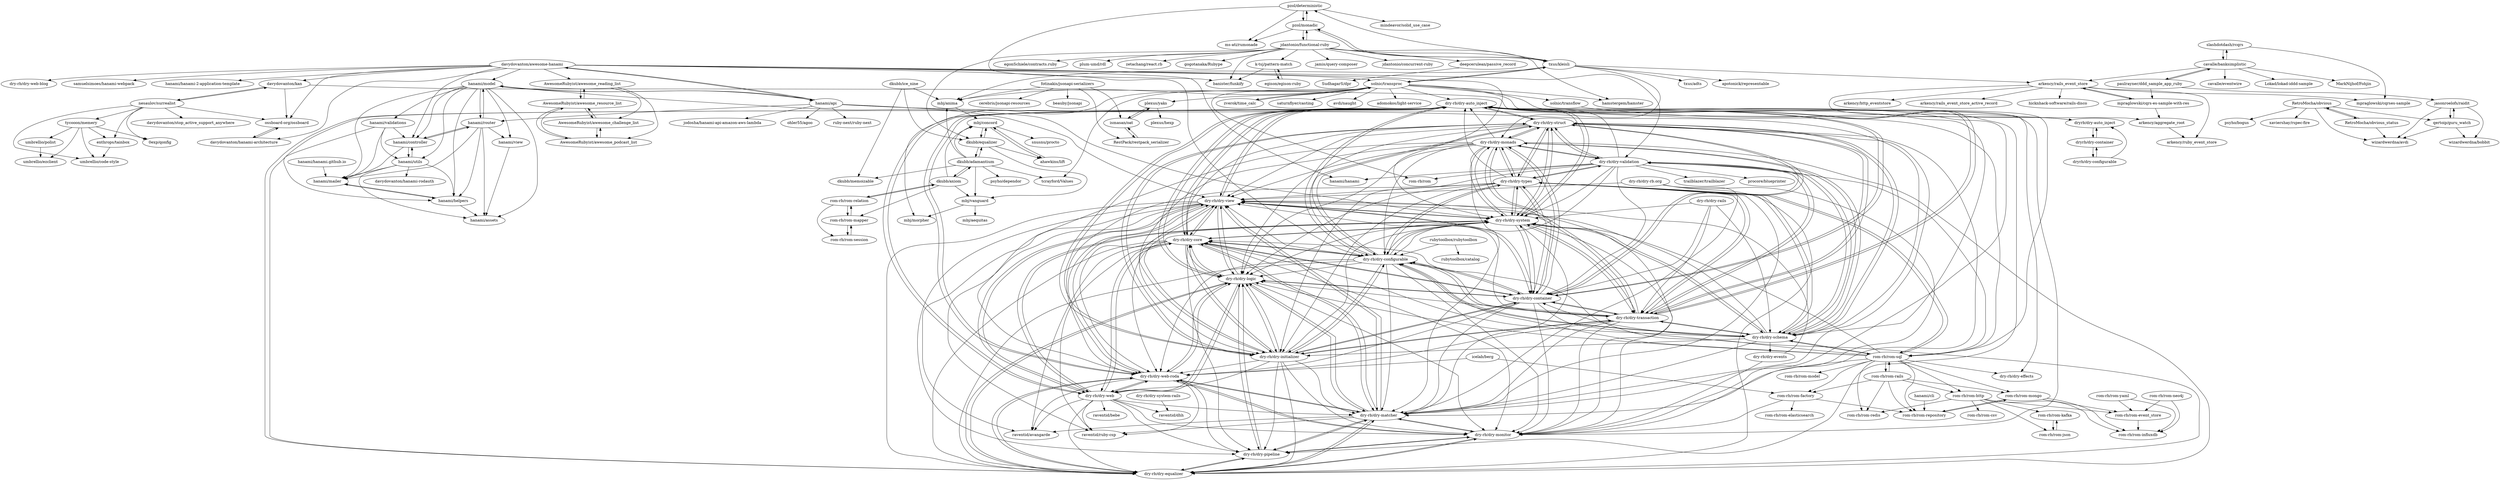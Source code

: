digraph G {
"pzol/deterministic" -> "pzol/monadic"
"pzol/deterministic" -> "ms-ati/rumonade"
"pzol/deterministic" -> "banister/funkify"
"pzol/deterministic" -> "mindeavor/solid_use_case"
"txus/kleisli" -> "solnic/transproc"
"txus/kleisli" -> "dry-rb/dry-monads"
"txus/kleisli" -> "pzol/monadic"
"txus/kleisli" -> "txus/adts"
"txus/kleisli" -> "pzol/deterministic"
"txus/kleisli" -> "arkency/rails_event_store"
"txus/kleisli" -> "apotonick/representable" ["e"=1]
"txus/kleisli" -> "mbj/anima"
"dry-rb/dry-validation" -> "dry-rb/dry-types"
"dry-rb/dry-validation" -> "dry-rb/dry-schema"
"dry-rb/dry-validation" -> "dry-rb/dry-monads"
"dry-rb/dry-validation" -> "dry-rb/dry-struct"
"dry-rb/dry-validation" -> "dry-rb/dry-transaction"
"dry-rb/dry-validation" -> "dry-rb/dry-system"
"dry-rb/dry-validation" -> "dry-rb/dry-configurable"
"dry-rb/dry-validation" -> "dry-rb/dry-container"
"dry-rb/dry-validation" -> "rom-rb/rom" ["e"=1]
"dry-rb/dry-validation" -> "trailblazer/trailblazer" ["e"=1]
"dry-rb/dry-validation" -> "hanami/hanami" ["e"=1]
"dry-rb/dry-validation" -> "dry-rb/dry-initializer"
"dry-rb/dry-validation" -> "dry-rb/dry-auto_inject"
"dry-rb/dry-validation" -> "rom-rb/rom-sql"
"dry-rb/dry-validation" -> "procore/blueprinter" ["e"=1]
"davydovanton/awesome-hanami" -> "ossboard-org/ossboard"
"davydovanton/awesome-hanami" -> "davydovanton/hanami-architecture"
"davydovanton/awesome-hanami" -> "hanami/model"
"davydovanton/awesome-hanami" -> "hanami/hanami" ["e"=1]
"davydovanton/awesome-hanami" -> "hanami/api"
"davydovanton/awesome-hanami" -> "AwesomeRubyist/awesome_reading_list"
"davydovanton/awesome-hanami" -> "dry-rb/dry-configurable"
"davydovanton/awesome-hanami" -> "davydovanton/kan"
"davydovanton/awesome-hanami" -> "solnic/transproc"
"davydovanton/awesome-hanami" -> "dry-rb/dry-web-blog"
"davydovanton/awesome-hanami" -> "samuelsimoes/hanami-webpack"
"davydovanton/awesome-hanami" -> "dry-rb/dry-system"
"davydovanton/awesome-hanami" -> "hanami/hanami-2-application-template"
"davydovanton/awesome-hanami" -> "dry-rb/dry-validation"
"davydovanton/awesome-hanami" -> "hanami/controller"
"dry-rb/dry-auto_inject" -> "dry-rb/dry-container"
"dry-rb/dry-auto_inject" -> "dry-rb/dry-matcher"
"dry-rb/dry-auto_inject" -> "dry-rb/dry-monitor"
"dry-rb/dry-auto_inject" -> "dry-rb/dry-equalizer"
"dry-rb/dry-auto_inject" -> "dry-rb/dry-web-roda"
"dry-rb/dry-auto_inject" -> "dry-rb/dry-logic"
"dry-rb/dry-auto_inject" -> "dry-rb/dry-view"
"dry-rb/dry-auto_inject" -> "dry-rb/dry-initializer"
"dry-rb/dry-auto_inject" -> "dry-rb/dry-configurable"
"dry-rb/dry-auto_inject" -> "dry-rb/dry-system"
"dry-rb/dry-auto_inject" -> "dry-rb/dry-web"
"dry-rb/dry-auto_inject" -> "dry-rb/dry-core"
"dry-rb/dry-auto_inject" -> "dry-rb/dry-transaction"
"dry-rb/dry-auto_inject" -> "dry-rb/dry-pipeline"
"dry-rb/dry-auto_inject" -> "dry-rb/dry-struct"
"dry-rb/dry-system" -> "dry-rb/dry-configurable"
"dry-rb/dry-system" -> "dry-rb/dry-container"
"dry-rb/dry-system" -> "dry-rb/dry-view"
"dry-rb/dry-system" -> "dry-rb/dry-struct"
"dry-rb/dry-system" -> "dry-rb/dry-auto_inject"
"dry-rb/dry-system" -> "dry-rb/dry-matcher"
"dry-rb/dry-system" -> "dry-rb/dry-web-roda"
"dry-rb/dry-system" -> "dry-rb/dry-web"
"dry-rb/dry-system" -> "dry-rb/dry-core"
"dry-rb/dry-system" -> "dry-rb/dry-monitor"
"dry-rb/dry-system" -> "dry-rb/dry-schema"
"dry-rb/dry-system" -> "dry-rb/dry-monads"
"dry-rb/dry-system" -> "dry-rb/dry-logic"
"dry-rb/dry-system" -> "dry-rb/dry-types"
"dry-rb/dry-system" -> "dry-rb/dry-transaction"
"hanami/api" -> "hanami/model"
"hanami/api" -> "dry-rb/dry-system"
"hanami/api" -> "hanami/router"
"hanami/api" -> "rom-rb/rom-sql"
"hanami/api" -> "dry-rb/dry-schema"
"hanami/api" -> "ohler55/agoo" ["e"=1]
"hanami/api" -> "ruby-next/ruby-next" ["e"=1]
"hanami/api" -> "jodosha/hanami-api-amazon-aws-lambda"
"hanami/api" -> "davydovanton/awesome-hanami"
"hanami/model" -> "hanami/controller"
"hanami/model" -> "hanami/router"
"hanami/model" -> "hanami/utils"
"hanami/model" -> "hanami/view"
"hanami/model" -> "hanami/mailer"
"hanami/model" -> "hanami/validations"
"hanami/model" -> "hanami/helpers"
"hanami/model" -> "hanami/api"
"hanami/model" -> "dry-rb/dry-view"
"hanami/model" -> "hanami/assets"
"dry-rb/dry-types" -> "dry-rb/dry-struct"
"dry-rb/dry-types" -> "dry-rb/dry-schema"
"dry-rb/dry-types" -> "dry-rb/dry-monads"
"dry-rb/dry-types" -> "dry-rb/dry-validation"
"dry-rb/dry-types" -> "dry-rb/dry-container"
"dry-rb/dry-types" -> "dry-rb/dry-system"
"dry-rb/dry-types" -> "dry-rb/dry-configurable"
"dry-rb/dry-types" -> "dry-rb/dry-transaction"
"dry-rb/dry-types" -> "dry-rb/dry-auto_inject"
"dry-rb/dry-types" -> "rom-rb/rom-sql"
"dry-rb/dry-types" -> "dry-rb/dry-initializer"
"dry-rb/dry-types" -> "dry-rb/dry-logic"
"dry-rb/dry-types" -> "dry-rb/dry-web-roda"
"dry-rb/dry-types" -> "dry-rb/dry-view"
"dry-rb/dry-types" -> "dry-rb/dry-matcher"
"ossboard-org/ossboard" -> "davydovanton/hanami-architecture"
"jdantonio/functional-ruby" -> "banister/funkify"
"jdantonio/functional-ruby" -> "pzol/monadic"
"jdantonio/functional-ruby" -> "k-tsj/pattern-match"
"jdantonio/functional-ruby" -> "hamstergem/hamster" ["e"=1]
"jdantonio/functional-ruby" -> "jamis/query-composer"
"jdantonio/functional-ruby" -> "jdantonio/concurrent-ruby" ["e"=1]
"jdantonio/functional-ruby" -> "txus/kleisli"
"jdantonio/functional-ruby" -> "deepcerulean/passive_record"
"jdantonio/functional-ruby" -> "dkubb/equalizer"
"jdantonio/functional-ruby" -> "egonSchiele/contracts.ruby" ["e"=1]
"jdantonio/functional-ruby" -> "plum-umd/rdl" ["e"=1]
"jdantonio/functional-ruby" -> "zetachang/react.rb" ["e"=1]
"jdantonio/functional-ruby" -> "gogotanaka/Rubype"
"dry-rb/dry-core" -> "dry-rb/dry-matcher"
"dry-rb/dry-core" -> "dry-rb/dry-logic"
"dry-rb/dry-core" -> "dry-rb/dry-monitor"
"dry-rb/dry-core" -> "dry-rb/dry-view"
"dry-rb/dry-core" -> "dry-rb/dry-container"
"dry-rb/dry-core" -> "dry-rb/dry-equalizer"
"dry-rb/dry-core" -> "raventid/ruby-csp" ["e"=1]
"dry-rb/dry-core" -> "dry-rb/dry-auto_inject"
"dry-rb/dry-core" -> "raventid/avangarde" ["e"=1]
"dry-rb/dry-core" -> "dry-rb/dry-web"
"dry-rb/dry-core" -> "dry-rb/dry-system"
"dry-rb/dry-core" -> "dry-rb/dry-web-roda"
"dry-rb/dry-core" -> "dry-rb/dry-initializer"
"dry-rb/dry-core" -> "dry-rb/dry-configurable"
"dry-rb/dry-core" -> "dry-rb/dry-pipeline"
"dry-rb/dry-monads" -> "dry-rb/dry-transaction"
"dry-rb/dry-monads" -> "dry-rb/dry-types"
"dry-rb/dry-monads" -> "dry-rb/dry-schema"
"dry-rb/dry-monads" -> "dry-rb/dry-system"
"dry-rb/dry-monads" -> "dry-rb/dry-struct"
"dry-rb/dry-monads" -> "dry-rb/dry-validation"
"dry-rb/dry-monads" -> "dry-rb/dry-container"
"dry-rb/dry-monads" -> "dry-rb/dry-initializer"
"dry-rb/dry-monads" -> "dry-rb/dry-configurable"
"dry-rb/dry-monads" -> "dry-rb/dry-matcher"
"dry-rb/dry-monads" -> "dry-rb/dry-view"
"dry-rb/dry-monads" -> "dry-rb/dry-logic"
"dry-rb/dry-monads" -> "dry-rb/dry-auto_inject"
"dry-rb/dry-monads" -> "dry-rb/dry-web-roda"
"dry-rb/dry-monads" -> "dry-rb/dry-equalizer"
"dry-rb/dry-struct" -> "dry-rb/dry-types"
"dry-rb/dry-struct" -> "dry-rb/dry-schema"
"dry-rb/dry-struct" -> "dry-rb/dry-system"
"dry-rb/dry-struct" -> "dry-rb/dry-configurable"
"dry-rb/dry-struct" -> "dry-rb/dry-container"
"dry-rb/dry-struct" -> "dry-rb/dry-initializer"
"dry-rb/dry-struct" -> "dry-rb/dry-logic"
"dry-rb/dry-struct" -> "dry-rb/dry-monads"
"dry-rb/dry-struct" -> "dry-rb/dry-core"
"dry-rb/dry-struct" -> "dry-rb/dry-matcher"
"dry-rb/dry-struct" -> "dry-rb/dry-validation"
"dry-rb/dry-struct" -> "dry-rb/dry-auto_inject"
"dry-rb/dry-struct" -> "dry-rb/dry-transaction"
"dry-rb/dry-struct" -> "dry-rb/dry-view"
"dry-rb/dry-struct" -> "dry-rb/dry-monitor"
"davydovanton/hanami-architecture" -> "ossboard-org/ossboard"
"hanami/cli" -> "rom-rb/rom-repository"
"nesaulov/surrealist" -> "enthrops/tainbox"
"nesaulov/surrealist" -> "0exp/qonfig"
"nesaulov/surrealist" -> "davydovanton/kan"
"nesaulov/surrealist" -> "ossboard-org/ossboard"
"nesaulov/surrealist" -> "umbrellio/code-style"
"nesaulov/surrealist" -> "tycooon/memery"
"nesaulov/surrealist" -> "davydovanton/stop_active_support_anywhere"
"tycooon/memery" -> "enthrops/tainbox"
"tycooon/memery" -> "umbrellio/ezclient"
"tycooon/memery" -> "umbrellio/code-style"
"tycooon/memery" -> "umbrellio/polist"
"tycooon/memery" -> "0exp/qonfig"
"dry-rb/dry-pipeline" -> "dry-rb/dry-monitor"
"dry-rb/dry-pipeline" -> "dry-rb/dry-matcher"
"dry-rb/dry-pipeline" -> "dry-rb/dry-equalizer"
"dry-rb/dry-pipeline" -> "dry-rb/dry-logic"
"solnic/transproc" -> "txus/kleisli"
"solnic/transproc" -> "zverok/time_calc"
"solnic/transproc" -> "solnic/transflow"
"solnic/transproc" -> "saturnflyer/casting" ["e"=1]
"solnic/transproc" -> "rom-rb/rom-sql"
"solnic/transproc" -> "hamstergem/hamster" ["e"=1]
"solnic/transproc" -> "dryrb/dry-auto_inject"
"solnic/transproc" -> "rom-rb/rom" ["e"=1]
"solnic/transproc" -> "tcrayford/Values" ["e"=1]
"solnic/transproc" -> "dry-rb/dry-auto_inject"
"solnic/transproc" -> "mbj/anima"
"solnic/transproc" -> "avdi/naught" ["e"=1]
"solnic/transproc" -> "adomokos/light-service" ["e"=1]
"solnic/transproc" -> "plexus/yaks"
"solnic/transproc" -> "mbj/morpher"
"zverok/time_calc" -> "solnic/transproc"
"hanami/hanami.github.io" -> "hanami/mailer"
"cavalle/banksimplistic" -> "slashdotdash/rcqrs"
"cavalle/banksimplistic" -> "paulrayner/ddd_sample_app_ruby"
"cavalle/banksimplistic" -> "cavalle/eventwire"
"cavalle/banksimplistic" -> "Lokad/lokad-iddd-sample" ["e"=1]
"cavalle/banksimplistic" -> "arkency/rails_event_store"
"cavalle/banksimplistic" -> "MarkNijhof/Fohjin" ["e"=1]
"pzol/monadic" -> "pzol/deterministic"
"pzol/monadic" -> "ms-ati/rumonade"
"pzol/monadic" -> "jdantonio/functional-ruby"
"pzol/monadic" -> "txus/kleisli"
"slashdotdash/rcqrs" -> "cavalle/banksimplistic"
"slashdotdash/rcqrs" -> "mpraglowski/cqrses-sample"
"jasonroelofs/raidit" -> "wizardwerdna/avdi"
"jasonroelofs/raidit" -> "wizardwerdna/bobbit"
"jasonroelofs/raidit" -> "qertoip/guru_watch"
"rubytoolbox/rubytoolbox" -> "rubytoolbox/catalog"
"rubytoolbox/rubytoolbox" -> "dry-rb/dry-configurable"
"RetroMocha/obvious" -> "RetroMocha/obvious_status"
"RetroMocha/obvious" -> "qertoip/guru_watch"
"RetroMocha/obvious" -> "xaviershay/rspec-fire" ["e"=1]
"RetroMocha/obvious" -> "psyho/bogus" ["e"=1]
"RetroMocha/obvious" -> "wizardwerdna/avdi"
"dry-rb/dry-events" -> "dry-rb/dry-monitor"
"dry-rb/dry-events" -> "dry-rb/dry-view"
"hanami/utils" -> "hanami/assets"
"hanami/utils" -> "hanami/mailer"
"hanami/utils" -> "hanami/helpers"
"hanami/utils" -> "davydovanton/hanami-rodauth"
"hanami/utils" -> "hanami/controller"
"dkubb/ice_nine" -> "dkubb/memoizable"
"dkubb/ice_nine" -> "mbj/anima"
"dkubb/ice_nine" -> "dkubb/equalizer"
"RetroMocha/obvious_status" -> "RetroMocha/obvious"
"RetroMocha/obvious_status" -> "wizardwerdna/avdi"
"dry-rb/dry-configurable" -> "dry-rb/dry-container"
"dry-rb/dry-configurable" -> "dry-rb/dry-system"
"dry-rb/dry-configurable" -> "dry-rb/dry-auto_inject"
"dry-rb/dry-configurable" -> "dry-rb/dry-struct"
"dry-rb/dry-configurable" -> "dry-rb/dry-matcher"
"dry-rb/dry-configurable" -> "dry-rb/dry-schema"
"dry-rb/dry-configurable" -> "dry-rb/dry-transaction"
"dry-rb/dry-configurable" -> "dry-rb/dry-monitor"
"dry-rb/dry-configurable" -> "dry-rb/dry-core"
"dry-rb/dry-configurable" -> "dry-rb/dry-view"
"dry-rb/dry-configurable" -> "dry-rb/dry-equalizer"
"dry-rb/dry-configurable" -> "dry-rb/dry-web-roda"
"dry-rb/dry-configurable" -> "dry-rb/dry-logic"
"dry-rb/dry-configurable" -> "dry-rb/dry-types"
"dry-rb/dry-configurable" -> "dry-rb/dry-initializer"
"ahawkins/lift" -> "mbj/concord"
"dkubb/equalizer" -> "mbj/concord"
"dkubb/equalizer" -> "dkubb/adamantium"
"dkubb/equalizer" -> "mbj/vanguard"
"dkubb/equalizer" -> "ahawkins/lift"
"RestPack/restpack_serializer" -> "ismasan/oat"
"dry-rb/dry-initializer" -> "dry-rb/dry-monitor"
"dry-rb/dry-initializer" -> "dry-rb/dry-auto_inject"
"dry-rb/dry-initializer" -> "dry-rb/dry-matcher"
"dry-rb/dry-initializer" -> "dry-rb/dry-view"
"dry-rb/dry-initializer" -> "dry-rb/dry-logic"
"dry-rb/dry-initializer" -> "dry-rb/dry-web-roda"
"dry-rb/dry-initializer" -> "dry-rb/dry-equalizer"
"dry-rb/dry-initializer" -> "dry-rb/dry-transaction"
"dry-rb/dry-initializer" -> "dry-rb/dry-core"
"dry-rb/dry-initializer" -> "dry-rb/dry-struct"
"dry-rb/dry-initializer" -> "dry-rb/dry-container"
"dry-rb/dry-initializer" -> "dry-rb/dry-web"
"dry-rb/dry-initializer" -> "dry-rb/dry-pipeline"
"dry-rb/dry-initializer" -> "dry-rb/dry-system"
"dry-rb/dry-initializer" -> "dry-rb/dry-configurable"
"dry-rb/dry-monitor" -> "dry-rb/dry-matcher"
"dry-rb/dry-monitor" -> "dry-rb/dry-pipeline"
"dry-rb/dry-monitor" -> "dry-rb/dry-equalizer"
"dry-rb/dry-monitor" -> "dry-rb/dry-web-roda"
"dry-rb/dry-rails" -> "dry-rb/dry-container"
"dry-rb/dry-rails" -> "dry-rb/dry-system"
"dry-rb/dry-rails" -> "dry-rb/dry-transaction"
"dry-rb/dry-rails" -> "dry-rb/dry-schema"
"dry-rb/dry-schema" -> "dry-rb/dry-struct"
"dry-rb/dry-schema" -> "dry-rb/dry-types"
"dry-rb/dry-schema" -> "dry-rb/dry-validation"
"dry-rb/dry-schema" -> "dry-rb/dry-configurable"
"dry-rb/dry-schema" -> "dry-rb/dry-monads"
"dry-rb/dry-schema" -> "dry-rb/dry-system"
"dry-rb/dry-schema" -> "dry-rb/dry-transaction"
"dry-rb/dry-schema" -> "dry-rb/dry-view"
"dry-rb/dry-schema" -> "dry-rb/dry-matcher"
"dry-rb/dry-schema" -> "dry-rb/dry-container"
"dry-rb/dry-schema" -> "dry-rb/dry-auto_inject"
"dry-rb/dry-schema" -> "dry-rb/dry-initializer"
"dry-rb/dry-schema" -> "dry-rb/dry-events"
"dry-rb/dry-schema" -> "dry-rb/dry-core"
"dry-rb/dry-schema" -> "rom-rb/rom-sql"
"dry-rb/dry-transaction" -> "dry-rb/dry-container"
"dry-rb/dry-transaction" -> "dry-rb/dry-monads"
"dry-rb/dry-transaction" -> "dry-rb/dry-configurable"
"dry-rb/dry-transaction" -> "dry-rb/dry-matcher"
"dry-rb/dry-transaction" -> "dry-rb/dry-initializer"
"dry-rb/dry-transaction" -> "dry-rb/dry-view"
"dry-rb/dry-transaction" -> "dry-rb/dry-auto_inject"
"dry-rb/dry-transaction" -> "dry-rb/dry-system"
"dry-rb/dry-transaction" -> "dry-rb/dry-logic"
"dry-rb/dry-transaction" -> "dry-rb/dry-schema"
"dry-rb/dry-transaction" -> "dry-rb/dry-struct"
"dry-rb/dry-transaction" -> "dry-rb/dry-types"
"dry-rb/dry-transaction" -> "dry-rb/dry-monitor"
"dry-rb/dry-transaction" -> "dry-rb/dry-web-roda"
"dry-rb/dry-transaction" -> "dry-rb/dry-validation"
"dry-rb/dry-view" -> "dry-rb/dry-monitor"
"dry-rb/dry-view" -> "dry-rb/dry-matcher"
"dry-rb/dry-view" -> "dry-rb/dry-web-roda"
"dry-rb/dry-view" -> "dry-rb/dry-web"
"dry-rb/dry-view" -> "dry-rb/dry-equalizer"
"dry-rb/dry-view" -> "dry-rb/dry-core"
"dry-rb/dry-view" -> "dry-rb/dry-pipeline"
"dry-rb/dry-view" -> "dry-rb/dry-auto_inject"
"dry-rb/dry-view" -> "dry-rb/dry-logic"
"dry-rb/dry-view" -> "dry-rb/dry-system"
"dry-rb/dry-view" -> "dry-rb/dry-initializer"
"dry-rb/dry-view" -> "raventid/ruby-csp" ["e"=1]
"dry-rb/dry-view" -> "raventid/avangarde" ["e"=1]
"dry-rb/dry-view" -> "dry-rb/dry-container"
"dry-rb/dry-web-roda" -> "dry-rb/dry-monitor"
"dry-rb/dry-web-roda" -> "dry-rb/dry-view"
"dry-rb/dry-web-roda" -> "dry-rb/dry-matcher"
"dry-rb/dry-web-roda" -> "dry-rb/dry-web"
"dry-rb/dry-web-roda" -> "dry-rb/dry-pipeline"
"dry-rb/dry-web-roda" -> "dry-rb/dry-equalizer"
"dry-rb/dry-web-roda" -> "dry-rb/dry-auto_inject"
"dry-rb/dry-web-roda" -> "dry-rb/dry-logic"
"dry-rb/dry-web-roda" -> "raventid/ruby-csp" ["e"=1]
"dry-rb/dry-web-roda" -> "raventid/avangarde" ["e"=1]
"dryrb/dry-auto_inject" -> "dryrb/dry-container"
"dryrb/dry-container" -> "dryrb/dry-auto_inject"
"dryrb/dry-container" -> "dryrb/dry-configurable"
"hanami/validations" -> "hanami/utils"
"hanami/validations" -> "hanami/helpers"
"hanami/validations" -> "hanami/mailer"
"hanami/validations" -> "hanami/controller"
"icelab/berg" -> "dry-rb/dry-web-roda"
"icelab/berg" -> "rom-rb/rom-factory"
"mbj/anima" -> "mbj/concord"
"rom-rb/rom-factory" -> "dry-rb/dry-monitor"
"rom-rb/rom-factory" -> "rom-rb/rom-elasticsearch"
"rom-rb/rom-factory" -> "rom-rb/rom-repository"
"rom-rb/rom-http" -> "rom-rb/rom-redis"
"rom-rb/rom-http" -> "rom-rb/rom-kafka"
"rom-rb/rom-http" -> "rom-rb/rom-influxdb"
"rom-rb/rom-http" -> "rom-rb/rom-json"
"rom-rb/rom-http" -> "rom-rb/rom-event_store"
"rom-rb/rom-http" -> "rom-rb/rom-csv"
"rom-rb/rom-json" -> "rom-rb/rom-kafka"
"rom-rb/rom-kafka" -> "rom-rb/rom-json"
"rom-rb/rom-mapper" -> "rom-rb/rom-session"
"rom-rb/rom-mapper" -> "rom-rb/rom-relation"
"rom-rb/rom-rails" -> "rom-rb/rom-sql"
"rom-rb/rom-rails" -> "rom-rb/rom-http"
"rom-rb/rom-rails" -> "rom-rb/rom-mongo"
"rom-rb/rom-rails" -> "rom-rb/rom-repository"
"rom-rb/rom-rails" -> "rom-rb/rom-factory"
"rom-rb/rom-rails" -> "rom-rb/rom-redis"
"rom-rb/rom-sql" -> "rom-rb/rom-rails"
"rom-rb/rom-sql" -> "rom-rb/rom-repository"
"rom-rb/rom-sql" -> "rom-rb/rom-http"
"rom-rb/rom-sql" -> "rom-rb/rom-mongo"
"rom-rb/rom-sql" -> "rom-rb/rom-factory"
"rom-rb/rom-sql" -> "dry-rb/dry-system"
"rom-rb/rom-sql" -> "dry-rb/dry-effects"
"rom-rb/rom-sql" -> "dry-rb/dry-logic"
"rom-rb/rom-sql" -> "rom-rb/rom-model"
"rom-rb/rom-sql" -> "dry-rb/dry-matcher"
"rom-rb/rom-sql" -> "dry-rb/dry-configurable"
"rom-rb/rom-sql" -> "dry-rb/dry-schema"
"rom-rb/rom-sql" -> "rom-rb/rom-redis"
"rom-rb/rom-sql" -> "dry-rb/dry-types"
"rom-rb/rom-sql" -> "dry-rb/dry-core"
"solnic/transflow" -> "dryrb/dry-auto_inject"
"arkency/rails_event_store" -> "mpraglowski/cqrs-es-sample-with-res"
"arkency/rails_event_store" -> "arkency/aggregate_root"
"arkency/rails_event_store" -> "arkency/ruby_event_store"
"arkency/rails_event_store" -> "arkency/http_eventstore"
"arkency/rails_event_store" -> "mpraglowski/cqrses-sample"
"arkency/rails_event_store" -> "arkency/rails_event_store_active_record"
"arkency/rails_event_store" -> "hicknhack-software/rails-disco"
"hanami/controller" -> "hanami/mailer"
"hanami/controller" -> "hanami/router"
"hanami/controller" -> "hanami/utils"
"hanami/view" -> "hanami/assets"
"davydovanton/kan" -> "ossboard-org/ossboard"
"davydovanton/kan" -> "nesaulov/surrealist"
"davydovanton/kan" -> "dry-rb/dry-effects"
"qertoip/guru_watch" -> "wizardwerdna/bobbit"
"qertoip/guru_watch" -> "jasonroelofs/raidit"
"qertoip/guru_watch" -> "wizardwerdna/avdi"
"paulrayner/ddd_sample_app_ruby" -> "cavalle/banksimplistic"
"paulrayner/ddd_sample_app_ruby" -> "jasonroelofs/raidit"
"paulrayner/ddd_sample_app_ruby" -> "mpraglowski/cqrs-es-sample-with-res"
"deepcerulean/passive_record" -> "SudhagarS/dpr"
"mbj/concord" -> "ahawkins/lift"
"mbj/concord" -> "snusnu/procto"
"mbj/concord" -> "dkubb/equalizer"
"plexus/yaks" -> "ismasan/oat"
"plexus/yaks" -> "plexus/hexp"
"AwesomeRubyist/awesome_reading_list" -> "AwesomeRubyist/awesome_resource_list"
"AwesomeRubyist/awesome_reading_list" -> "AwesomeRubyist/awesome_podcast_list"
"AwesomeRubyist/awesome_reading_list" -> "AwesomeRubyist/awesome_challenge_list"
"fotinakis/jsonapi-serializers" -> "cerebris/jsonapi-resources" ["e"=1]
"fotinakis/jsonapi-serializers" -> "RestPack/restpack_serializer"
"fotinakis/jsonapi-serializers" -> "beauby/jsonapi"
"fotinakis/jsonapi-serializers" -> "mbj/anima"
"fotinakis/jsonapi-serializers" -> "ismasan/oat"
"ismasan/oat" -> "RestPack/restpack_serializer"
"ismasan/oat" -> "plexus/yaks"
"k-tsj/pattern-match" -> "egison/egison-ruby"
"k-tsj/pattern-match" -> "banister/funkify"
"dry-rb/dry-system-rails" -> "raventid/dhh"
"dkubb/adamantium" -> "dkubb/equalizer"
"dkubb/adamantium" -> "mbj/concord"
"dkubb/adamantium" -> "dkubb/axiom"
"dkubb/adamantium" -> "mbj/anima"
"dkubb/adamantium" -> "mbj/vanguard"
"dkubb/adamantium" -> "dkubb/memoizable"
"dkubb/adamantium" -> "psyho/dependor" ["e"=1]
"dkubb/adamantium" -> "tcrayford/Values" ["e"=1]
"dry-rb/dry-equalizer" -> "dry-rb/dry-matcher"
"dry-rb/dry-equalizer" -> "dry-rb/dry-monitor"
"dry-rb/dry-equalizer" -> "dry-rb/dry-logic"
"dry-rb/dry-equalizer" -> "dry-rb/dry-pipeline"
"dry-rb/dry-equalizer" -> "dry-rb/dry-web-roda"
"dry-rb/dry-equalizer" -> "dry-rb/dry-auto_inject"
"dry-rb/dry-web" -> "dry-rb/dry-monitor"
"dry-rb/dry-web" -> "dry-rb/dry-web-roda"
"dry-rb/dry-web" -> "dry-rb/dry-view"
"dry-rb/dry-web" -> "dry-rb/dry-matcher"
"dry-rb/dry-web" -> "dry-rb/dry-equalizer"
"dry-rb/dry-web" -> "dry-rb/dry-pipeline"
"dry-rb/dry-web" -> "dry-rb/dry-logic"
"dry-rb/dry-web" -> "dry-rb/dry-auto_inject"
"dry-rb/dry-web" -> "dry-rb/dry-core"
"dry-rb/dry-web" -> "dry-rb/dry-system"
"dry-rb/dry-web" -> "raventid/ruby-csp" ["e"=1]
"dry-rb/dry-web" -> "raventid/dhh"
"dry-rb/dry-web" -> "raventid/avangarde" ["e"=1]
"dry-rb/dry-web" -> "raventid/bebe" ["e"=1]
"hanami/router" -> "hanami/controller"
"hanami/router" -> "hanami/mailer"
"hanami/router" -> "hanami/helpers"
"hanami/router" -> "hanami/model"
"hanami/router" -> "hanami/view"
"hanami/router" -> "hanami/assets"
"dry-rb/dry-logic" -> "dry-rb/dry-matcher"
"dry-rb/dry-logic" -> "dry-rb/dry-equalizer"
"dry-rb/dry-logic" -> "dry-rb/dry-monitor"
"dry-rb/dry-logic" -> "dry-rb/dry-pipeline"
"dry-rb/dry-logic" -> "dry-rb/dry-core"
"dry-rb/dry-logic" -> "dry-rb/dry-web-roda"
"dry-rb/dry-logic" -> "dry-rb/dry-auto_inject"
"dry-rb/dry-logic" -> "dry-rb/dry-view"
"dry-rb/dry-logic" -> "dry-rb/dry-web"
"dry-rb/dry-logic" -> "dry-rb/dry-initializer"
"dry-rb/dry-logic" -> "dry-rb/dry-container"
"hanami/mailer" -> "hanami/helpers"
"rom-rb/rom-relation" -> "rom-rb/rom-mapper"
"rom-rb/rom-relation" -> "rom-rb/rom-session"
"rom-rb/rom-relation" -> "dkubb/axiom"
"AwesomeRubyist/awesome_podcast_list" -> "AwesomeRubyist/awesome_resource_list"
"AwesomeRubyist/awesome_podcast_list" -> "AwesomeRubyist/awesome_challenge_list"
"AwesomeRubyist/awesome_resource_list" -> "AwesomeRubyist/awesome_podcast_list"
"AwesomeRubyist/awesome_resource_list" -> "AwesomeRubyist/awesome_reading_list"
"AwesomeRubyist/awesome_resource_list" -> "AwesomeRubyist/awesome_challenge_list"
"dry-rb/dry-container" -> "dry-rb/dry-auto_inject"
"dry-rb/dry-container" -> "dry-rb/dry-configurable"
"dry-rb/dry-container" -> "dry-rb/dry-transaction"
"dry-rb/dry-container" -> "dry-rb/dry-system"
"dry-rb/dry-container" -> "dry-rb/dry-core"
"dry-rb/dry-container" -> "dry-rb/dry-matcher"
"dry-rb/dry-container" -> "dry-rb/dry-view"
"dry-rb/dry-container" -> "dry-rb/dry-web-roda"
"dry-rb/dry-container" -> "dry-rb/dry-logic"
"dry-rb/dry-container" -> "dry-rb/dry-monitor"
"dry-rb/dry-container" -> "dry-rb/dry-struct"
"dry-rb/dry-container" -> "dry-rb/dry-initializer"
"dry-rb/dry-container" -> "dry-rb/dry-types"
"dry-rb/dry-container" -> "dry-rb/dry-monads"
"dry-rb/dry-container" -> "dry-rb/dry-equalizer"
"umbrellio/polist" -> "umbrellio/ezclient"
"rom-rb/rom-repository" -> "rom-rb/rom-mongo"
"dkubb/axiom" -> "mbj/vanguard"
"dkubb/axiom" -> "rom-rb/rom-relation"
"dkubb/axiom" -> "dkubb/adamantium"
"dkubb/axiom" -> "rom-rb/rom-mapper"
"dkubb/axiom" -> "mbj/concord"
"dry-rb/dry-rb.org" -> "dry-rb/dry-equalizer"
"dry-rb/dry-rb.org" -> "dry-rb/dry-matcher"
"dry-rb/dry-rb.org" -> "dry-rb/dry-monitor"
"dry-rb/dry-rb.org" -> "dry-rb/dry-view"
"dry-rb/dry-matcher" -> "dry-rb/dry-monitor"
"dry-rb/dry-matcher" -> "dry-rb/dry-equalizer"
"dry-rb/dry-matcher" -> "dry-rb/dry-logic"
"dry-rb/dry-matcher" -> "dry-rb/dry-pipeline"
"dry-rb/dry-matcher" -> "dry-rb/dry-core"
"dry-rb/dry-matcher" -> "dry-rb/dry-view"
"dry-rb/dry-matcher" -> "dry-rb/dry-web-roda"
"dry-rb/dry-matcher" -> "raventid/ruby-csp" ["e"=1]
"dry-rb/dry-matcher" -> "raventid/avangarde" ["e"=1]
"enthrops/tainbox" -> "umbrellio/code-style"
"dryrb/dry-configurable" -> "dryrb/dry-container"
"dryrb/dry-configurable" -> "dryrb/dry-auto_inject"
"egison/egison-ruby" -> "k-tsj/pattern-match"
"mpraglowski/cqrs-es-sample-with-res" -> "arkency/aggregate_root"
"mpraglowski/cqrs-es-sample-with-res" -> "arkency/rails_event_store"
"mbj/vanguard" -> "mbj/aequitas"
"mbj/vanguard" -> "mbj/morpher"
"AwesomeRubyist/awesome_challenge_list" -> "AwesomeRubyist/awesome_resource_list"
"AwesomeRubyist/awesome_challenge_list" -> "AwesomeRubyist/awesome_podcast_list"
"hanami/helpers" -> "hanami/assets"
"hanami/helpers" -> "hanami/mailer"
"rom-rb/rom-session" -> "rom-rb/rom-mapper"
"rom-rb/rom-mongo" -> "rom-rb/rom-influxdb"
"rom-rb/rom-mongo" -> "rom-rb/rom-repository"
"rom-rb/rom-mongo" -> "rom-rb/rom-event_store"
"rom-rb/rom-yaml" -> "rom-rb/rom-influxdb"
"rom-rb/rom-yaml" -> "rom-rb/rom-event_store"
"arkency/aggregate_root" -> "arkency/ruby_event_store"
"rom-rb/rom-event_store" -> "rom-rb/rom-influxdb"
"rom-rb/rom-neo4j" -> "rom-rb/rom-influxdb"
"rom-rb/rom-neo4j" -> "rom-rb/rom-event_store"
"pzol/deterministic" ["l"="7.444,-30.337"]
"pzol/monadic" ["l"="7.464,-30.352"]
"ms-ati/rumonade" ["l"="7.459,-30.324"]
"banister/funkify" ["l"="7.479,-30.306"]
"mindeavor/solid_use_case" ["l"="7.429,-30.309"]
"txus/kleisli" ["l"="7.432,-30.388"]
"solnic/transproc" ["l"="7.362,-30.409"]
"dry-rb/dry-monads" ["l"="7.284,-30.392"]
"txus/adts" ["l"="7.417,-30.366"]
"arkency/rails_event_store" ["l"="7.554,-30.495"]
"apotonick/representable" ["l"="8.55,-30.38"]
"mbj/anima" ["l"="7.465,-30.423"]
"dry-rb/dry-validation" ["l"="7.27,-30.366"]
"dry-rb/dry-types" ["l"="7.273,-30.405"]
"dry-rb/dry-schema" ["l"="7.255,-30.378"]
"dry-rb/dry-struct" ["l"="7.242,-30.378"]
"dry-rb/dry-transaction" ["l"="7.266,-30.386"]
"dry-rb/dry-system" ["l"="7.249,-30.389"]
"dry-rb/dry-configurable" ["l"="7.23,-30.387"]
"dry-rb/dry-container" ["l"="7.258,-30.396"]
"rom-rb/rom" ["l"="8.589,-30.579"]
"trailblazer/trailblazer" ["l"="8.474,-30.786"]
"hanami/hanami" ["l"="8.548,-30.782"]
"dry-rb/dry-initializer" ["l"="7.243,-30.397"]
"dry-rb/dry-auto_inject" ["l"="7.255,-30.407"]
"rom-rb/rom-sql" ["l"="7.259,-30.426"]
"procore/blueprinter" ["l"="8.298,-30.778"]
"davydovanton/awesome-hanami" ["l"="7.215,-30.336"]
"ossboard-org/ossboard" ["l"="7.163,-30.299"]
"davydovanton/hanami-architecture" ["l"="7.181,-30.307"]
"hanami/model" ["l"="7.239,-30.305"]
"hanami/api" ["l"="7.249,-30.337"]
"AwesomeRubyist/awesome_reading_list" ["l"="7.132,-30.341"]
"davydovanton/kan" ["l"="7.147,-30.314"]
"dry-rb/dry-web-blog" ["l"="7.175,-30.339"]
"samuelsimoes/hanami-webpack" ["l"="7.19,-30.325"]
"hanami/hanami-2-application-template" ["l"="7.202,-30.309"]
"hanami/controller" ["l"="7.226,-30.287"]
"dry-rb/dry-matcher" ["l"="7.234,-30.405"]
"dry-rb/dry-monitor" ["l"="7.221,-30.405"]
"dry-rb/dry-equalizer" ["l"="7.227,-30.412"]
"dry-rb/dry-web-roda" ["l"="7.235,-30.417"]
"dry-rb/dry-logic" ["l"="7.243,-30.41"]
"dry-rb/dry-view" ["l"="7.23,-30.397"]
"dry-rb/dry-web" ["l"="7.239,-30.427"]
"dry-rb/dry-core" ["l"="7.249,-30.415"]
"dry-rb/dry-pipeline" ["l"="7.223,-30.423"]
"hanami/router" ["l"="7.25,-30.291"]
"ohler55/agoo" ["l"="8.301,-30.807"]
"ruby-next/ruby-next" ["l"="8.221,-30.84"]
"jodosha/hanami-api-amazon-aws-lambda" ["l"="7.274,-30.318"]
"hanami/utils" ["l"="7.235,-30.262"]
"hanami/view" ["l"="7.273,-30.282"]
"hanami/mailer" ["l"="7.231,-30.273"]
"hanami/validations" ["l"="7.215,-30.268"]
"hanami/helpers" ["l"="7.243,-30.276"]
"hanami/assets" ["l"="7.257,-30.275"]
"jdantonio/functional-ruby" ["l"="7.503,-30.332"]
"k-tsj/pattern-match" ["l"="7.498,-30.281"]
"hamstergem/hamster" ["l"="8.495,-30.515"]
"jamis/query-composer" ["l"="7.54,-30.329"]
"jdantonio/concurrent-ruby" ["l"="8.582,-30.258"]
"deepcerulean/passive_record" ["l"="7.567,-30.312"]
"dkubb/equalizer" ["l"="7.518,-30.387"]
"egonSchiele/contracts.ruby" ["l"="8.488,-30.545"]
"plum-umd/rdl" ["l"="8.314,-30.646"]
"zetachang/react.rb" ["l"="-23.543,-41.786"]
"gogotanaka/Rubype" ["l"="7.538,-30.289"]
"raventid/ruby-csp" ["l"="-9.535,5.381"]
"raventid/avangarde" ["l"="-9.546,5.384"]
"hanami/cli" ["l"="7.193,-30.506"]
"rom-rb/rom-repository" ["l"="7.225,-30.472"]
"nesaulov/surrealist" ["l"="7.115,-30.282"]
"enthrops/tainbox" ["l"="7.111,-30.254"]
"0exp/qonfig" ["l"="7.09,-30.268"]
"umbrellio/code-style" ["l"="7.103,-30.263"]
"tycooon/memery" ["l"="7.09,-30.248"]
"davydovanton/stop_active_support_anywhere" ["l"="7.071,-30.284"]
"umbrellio/ezclient" ["l"="7.068,-30.238"]
"umbrellio/polist" ["l"="7.08,-30.229"]
"zverok/time_calc" ["l"="7.376,-30.387"]
"solnic/transflow" ["l"="7.38,-30.432"]
"saturnflyer/casting" ["l"="8.532,-30.25"]
"dryrb/dry-auto_inject" ["l"="7.362,-30.444"]
"tcrayford/Values" ["l"="8.536,-30.342"]
"avdi/naught" ["l"="8.611,-30.34"]
"adomokos/light-service" ["l"="8.344,-30.658"]
"plexus/yaks" ["l"="7.399,-30.475"]
"mbj/morpher" ["l"="7.429,-30.412"]
"hanami/hanami.github.io" ["l"="7.241,-30.237"]
"cavalle/banksimplistic" ["l"="7.614,-30.53"]
"slashdotdash/rcqrs" ["l"="7.621,-30.509"]
"paulrayner/ddd_sample_app_ruby" ["l"="7.626,-30.557"]
"cavalle/eventwire" ["l"="7.645,-30.531"]
"Lokad/lokad-iddd-sample" ["l"="24.972,16.37"]
"MarkNijhof/Fohjin" ["l"="25.02,16.348"]
"mpraglowski/cqrses-sample" ["l"="7.593,-30.5"]
"jasonroelofs/raidit" ["l"="7.672,-30.595"]
"wizardwerdna/avdi" ["l"="7.69,-30.626"]
"wizardwerdna/bobbit" ["l"="7.693,-30.588"]
"qertoip/guru_watch" ["l"="7.696,-30.607"]
"rubytoolbox/rubytoolbox" ["l"="7.135,-30.412"]
"rubytoolbox/catalog" ["l"="7.094,-30.426"]
"RetroMocha/obvious" ["l"="7.717,-30.631"]
"RetroMocha/obvious_status" ["l"="7.705,-30.65"]
"xaviershay/rspec-fire" ["l"="8.657,-30.222"]
"psyho/bogus" ["l"="8.618,-30.213"]
"dry-rb/dry-events" ["l"="7.197,-30.408"]
"davydovanton/hanami-rodauth" ["l"="7.223,-30.242"]
"dkubb/ice_nine" ["l"="7.499,-30.431"]
"dkubb/memoizable" ["l"="7.527,-30.444"]
"ahawkins/lift" ["l"="7.543,-30.382"]
"mbj/concord" ["l"="7.535,-30.401"]
"dkubb/adamantium" ["l"="7.524,-30.415"]
"mbj/vanguard" ["l"="7.498,-30.402"]
"RestPack/restpack_serializer" ["l"="7.447,-30.513"]
"ismasan/oat" ["l"="7.427,-30.495"]
"dry-rb/dry-rails" ["l"="7.3,-30.372"]
"dryrb/dry-container" ["l"="7.353,-30.459"]
"dryrb/dry-configurable" ["l"="7.364,-30.469"]
"icelab/berg" ["l"="7.191,-30.449"]
"rom-rb/rom-factory" ["l"="7.218,-30.452"]
"rom-rb/rom-elasticsearch" ["l"="7.193,-30.474"]
"rom-rb/rom-http" ["l"="7.259,-30.486"]
"rom-rb/rom-redis" ["l"="7.265,-30.464"]
"rom-rb/rom-kafka" ["l"="7.269,-30.514"]
"rom-rb/rom-influxdb" ["l"="7.245,-30.505"]
"rom-rb/rom-json" ["l"="7.257,-30.508"]
"rom-rb/rom-event_store" ["l"="7.237,-30.501"]
"rom-rb/rom-csv" ["l"="7.28,-30.505"]
"rom-rb/rom-mapper" ["l"="7.602,-30.389"]
"rom-rb/rom-session" ["l"="7.619,-30.394"]
"rom-rb/rom-relation" ["l"="7.598,-30.405"]
"rom-rb/rom-rails" ["l"="7.246,-30.462"]
"rom-rb/rom-mongo" ["l"="7.241,-30.478"]
"dry-rb/dry-effects" ["l"="7.182,-30.369"]
"rom-rb/rom-model" ["l"="7.285,-30.446"]
"mpraglowski/cqrs-es-sample-with-res" ["l"="7.581,-30.523"]
"arkency/aggregate_root" ["l"="7.562,-30.516"]
"arkency/ruby_event_store" ["l"="7.544,-30.512"]
"arkency/http_eventstore" ["l"="7.578,-30.486"]
"arkency/rails_event_store_active_record" ["l"="7.562,-30.477"]
"hicknhack-software/rails-disco" ["l"="7.542,-30.53"]
"SudhagarS/dpr" ["l"="7.597,-30.298"]
"snusnu/procto" ["l"="7.562,-30.425"]
"plexus/hexp" ["l"="7.388,-30.502"]
"AwesomeRubyist/awesome_resource_list" ["l"="7.111,-30.337"]
"AwesomeRubyist/awesome_podcast_list" ["l"="7.096,-30.339"]
"AwesomeRubyist/awesome_challenge_list" ["l"="7.103,-30.351"]
"fotinakis/jsonapi-serializers" ["l"="7.461,-30.48"]
"cerebris/jsonapi-resources" ["l"="8.618,-30.756"]
"beauby/jsonapi" ["l"="7.48,-30.5"]
"egison/egison-ruby" ["l"="7.502,-30.254"]
"dry-rb/dry-system-rails" ["l"="7.294,-30.482"]
"raventid/dhh" ["l"="7.273,-30.457"]
"dkubb/axiom" ["l"="7.562,-30.403"]
"psyho/dependor" ["l"="8.557,-30.124"]
"raventid/bebe" ["l"="-9.555,5.385"]
"dry-rb/dry-rb.org" ["l"="7.198,-30.395"]
"mbj/aequitas" ["l"="7.486,-30.386"]
"rom-rb/rom-yaml" ["l"="7.241,-30.524"]
"rom-rb/rom-neo4j" ["l"="7.227,-30.517"]
}